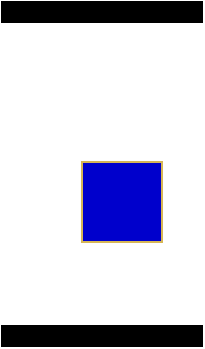 <mxfile version="13.7.1" type="device"><diagram id="wXbh8QBZmTA-FC0nkGqX" name="DOJO"><mxGraphModel dx="1004" dy="585" grid="1" gridSize="10" guides="1" tooltips="1" connect="1" arrows="1" fold="1" page="1" pageScale="1" pageWidth="413" pageHeight="583" math="0" shadow="0"><root><mxCell id="0"/><mxCell id="1" parent="0"/><object label="" type="robot" battery="{&#10;&quot;initialCharge&quot;: 5000,&#10;&quot;lookupTable&quot;: {&#10;  &quot;default&quot;: 1,&#10;  &quot;still&quot;: 0.5,&#10;  &quot;moving&quot;: 2&#10;}&#10;}" id="y-OCCQl63ovJbY1Pxyb9-1"><mxCell style="rounded=0;whiteSpace=wrap;html=1;strokeColor=#d6b656;fillColor=#0000CC;" parent="1" vertex="1"><mxGeometry x="200" y="200" width="40" height="40" as="geometry"/></mxCell></object><mxCell id="z2GECqDbw4D1ob-OA3rP-1" value="" style="verticalLabelPosition=bottom;html=1;verticalAlign=top;align=center;shape=mxgraph.floorplan.wall;fillColor=#000000;" vertex="1" parent="1"><mxGeometry x="160" y="282" width="100" height="10" as="geometry"/></mxCell><mxCell id="z2GECqDbw4D1ob-OA3rP-2" value="" style="verticalLabelPosition=bottom;html=1;verticalAlign=top;align=center;shape=mxgraph.floorplan.wall;fillColor=#000000;" vertex="1" parent="1"><mxGeometry x="160" y="120" width="100" height="10" as="geometry"/></mxCell></root></mxGraphModel></diagram></mxfile>